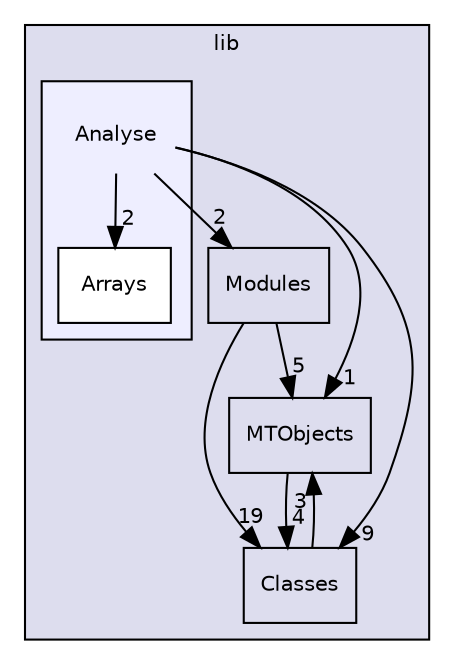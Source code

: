 digraph "lib/Analyse" {
  compound=true
  node [ fontsize="10", fontname="Helvetica"];
  edge [ labelfontsize="10", labelfontname="Helvetica"];
  subgraph clusterdir_97aefd0d527b934f1d99a682da8fe6a9 {
    graph [ bgcolor="#ddddee", pencolor="black", label="lib" fontname="Helvetica", fontsize="10", URL="dir_97aefd0d527b934f1d99a682da8fe6a9.html"]
  dir_1676326358ffef63bd5695c4f3c09907 [shape=box label="Modules" URL="dir_1676326358ffef63bd5695c4f3c09907.html"];
  dir_36293d75d3861a2cc4b09260fc47a5c1 [shape=box label="MTObjects" URL="dir_36293d75d3861a2cc4b09260fc47a5c1.html"];
  dir_87ff476ccb6f299a9759bbe8af9ee70b [shape=box label="Classes" URL="dir_87ff476ccb6f299a9759bbe8af9ee70b.html"];
  subgraph clusterdir_7c4907a2a5f1a0aabf4fb26dde5b883c {
    graph [ bgcolor="#eeeeff", pencolor="black", label="" URL="dir_7c4907a2a5f1a0aabf4fb26dde5b883c.html"];
    dir_7c4907a2a5f1a0aabf4fb26dde5b883c [shape=plaintext label="Analyse"];
  dir_94eea9e301c5d43b028a346ce38e954d [shape=box label="Arrays" fillcolor="white" style="filled" URL="dir_94eea9e301c5d43b028a346ce38e954d.html"];
  }
  }
  dir_87ff476ccb6f299a9759bbe8af9ee70b->dir_36293d75d3861a2cc4b09260fc47a5c1 [headlabel="3", labeldistance=1.5 headhref="dir_000003_000006.html"];
  dir_7c4907a2a5f1a0aabf4fb26dde5b883c->dir_1676326358ffef63bd5695c4f3c09907 [headlabel="2", labeldistance=1.5 headhref="dir_000001_000005.html"];
  dir_7c4907a2a5f1a0aabf4fb26dde5b883c->dir_36293d75d3861a2cc4b09260fc47a5c1 [headlabel="1", labeldistance=1.5 headhref="dir_000001_000006.html"];
  dir_7c4907a2a5f1a0aabf4fb26dde5b883c->dir_87ff476ccb6f299a9759bbe8af9ee70b [headlabel="9", labeldistance=1.5 headhref="dir_000001_000003.html"];
  dir_7c4907a2a5f1a0aabf4fb26dde5b883c->dir_94eea9e301c5d43b028a346ce38e954d [headlabel="2", labeldistance=1.5 headhref="dir_000001_000002.html"];
  dir_36293d75d3861a2cc4b09260fc47a5c1->dir_87ff476ccb6f299a9759bbe8af9ee70b [headlabel="4", labeldistance=1.5 headhref="dir_000006_000003.html"];
  dir_1676326358ffef63bd5695c4f3c09907->dir_36293d75d3861a2cc4b09260fc47a5c1 [headlabel="5", labeldistance=1.5 headhref="dir_000005_000006.html"];
  dir_1676326358ffef63bd5695c4f3c09907->dir_87ff476ccb6f299a9759bbe8af9ee70b [headlabel="19", labeldistance=1.5 headhref="dir_000005_000003.html"];
}
